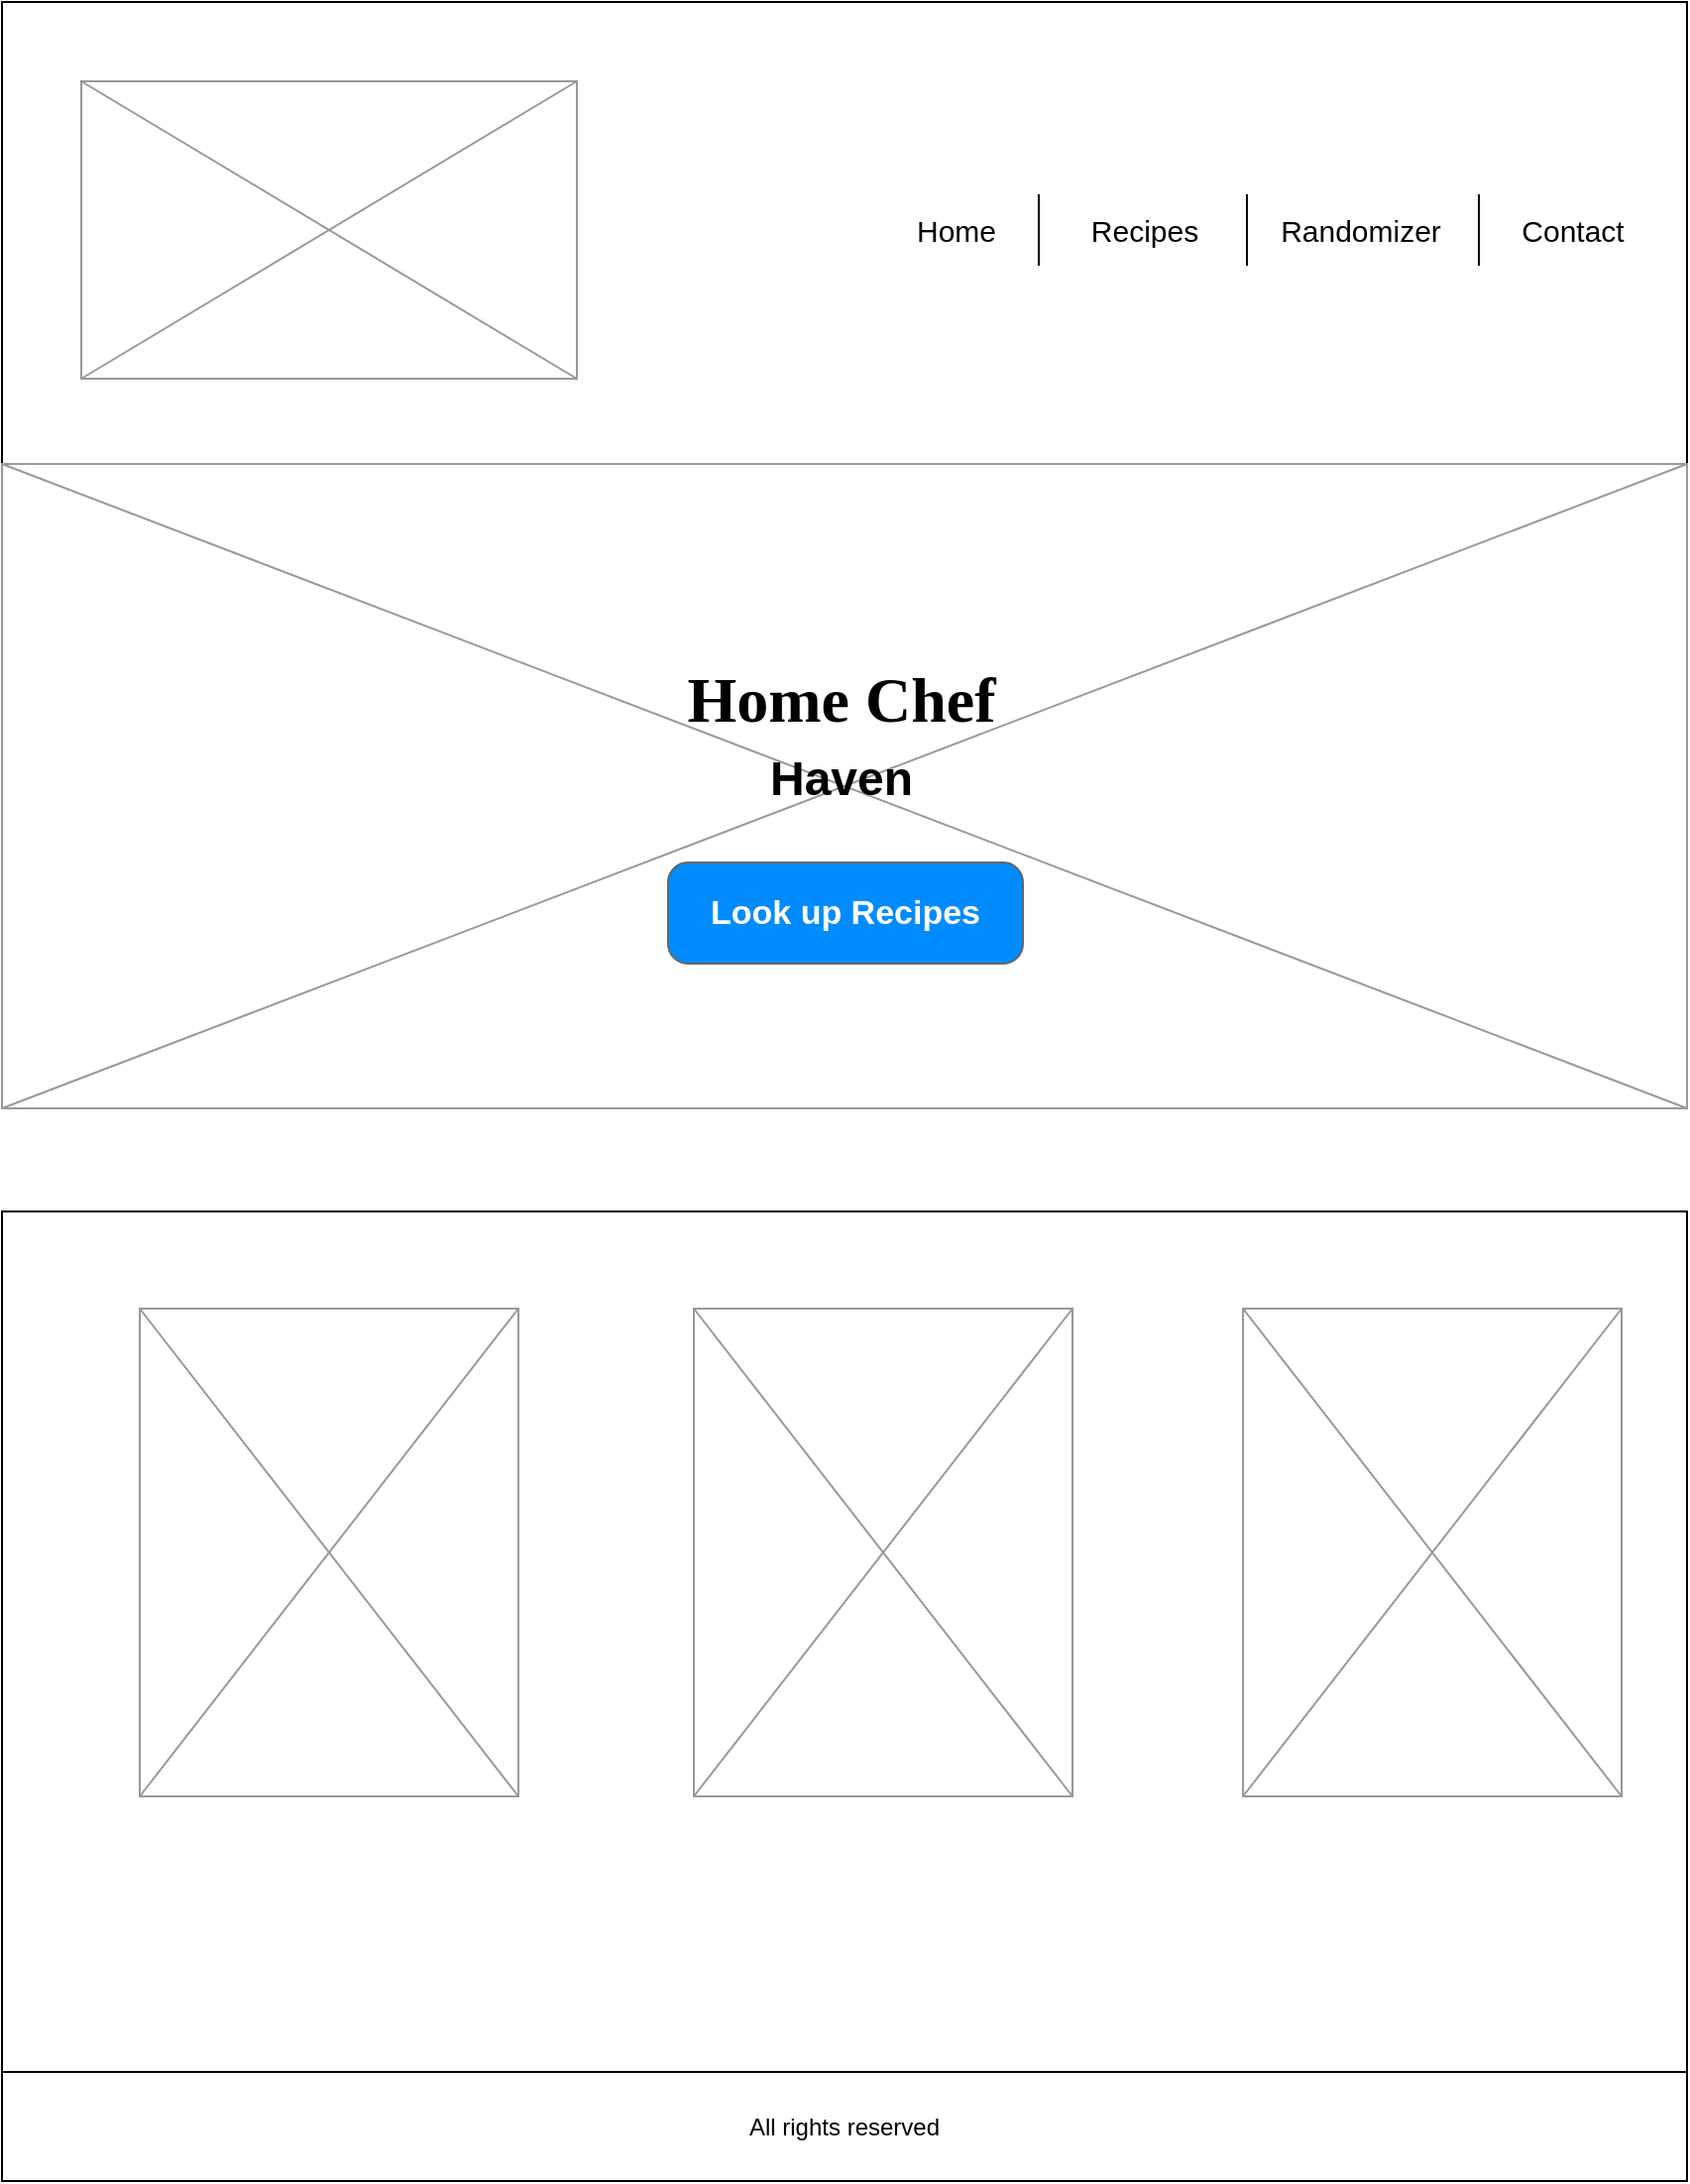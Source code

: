 <mxfile version="24.4.0" type="device">
  <diagram name="Page-1" id="F44n_vsHZMKWY91Ir1mV">
    <mxGraphModel dx="1022" dy="592" grid="0" gridSize="10" guides="1" tooltips="1" connect="1" arrows="1" fold="1" page="1" pageScale="1" pageWidth="850" pageHeight="1100" math="0" shadow="0">
      <root>
        <mxCell id="0" />
        <mxCell id="1" parent="0" />
        <mxCell id="0ayQ4EvFOmIjWNBUdSra-10" value="" style="rounded=0;whiteSpace=wrap;html=1;" vertex="1" parent="1">
          <mxGeometry width="850" height="233" as="geometry" />
        </mxCell>
        <mxCell id="0ayQ4EvFOmIjWNBUdSra-1" value="" style="verticalLabelPosition=bottom;shadow=0;dashed=0;align=center;html=1;verticalAlign=top;strokeWidth=1;shape=mxgraph.mockup.graphics.simpleIcon;strokeColor=#999999;" vertex="1" parent="1">
          <mxGeometry x="40" y="40" width="250" height="150" as="geometry" />
        </mxCell>
        <mxCell id="0ayQ4EvFOmIjWNBUdSra-2" value="&lt;p style=&quot;line-height: 120%; font-size: 15px;&quot;&gt;Home&lt;/p&gt;" style="text;html=1;align=center;verticalAlign=middle;resizable=0;points=[];autosize=1;strokeColor=none;fillColor=none;fontStyle=0;fontSize=15;" vertex="1" parent="1">
          <mxGeometry x="452" y="85" width="58" height="60" as="geometry" />
        </mxCell>
        <mxCell id="0ayQ4EvFOmIjWNBUdSra-4" value="Recipes" style="text;html=1;align=center;verticalAlign=middle;resizable=0;points=[];autosize=1;strokeColor=none;fillColor=none;fontStyle=0;fontSize=15;" vertex="1" parent="1">
          <mxGeometry x="540" y="100" width="72" height="30" as="geometry" />
        </mxCell>
        <mxCell id="0ayQ4EvFOmIjWNBUdSra-5" value="" style="endArrow=none;html=1;rounded=0;" edge="1" parent="1">
          <mxGeometry width="50" height="50" relative="1" as="geometry">
            <mxPoint x="523" y="133" as="sourcePoint" />
            <mxPoint x="523" y="97" as="targetPoint" />
          </mxGeometry>
        </mxCell>
        <mxCell id="0ayQ4EvFOmIjWNBUdSra-6" value="" style="endArrow=none;html=1;rounded=0;" edge="1" parent="1">
          <mxGeometry width="50" height="50" relative="1" as="geometry">
            <mxPoint x="628" y="133" as="sourcePoint" />
            <mxPoint x="628" y="97" as="targetPoint" />
          </mxGeometry>
        </mxCell>
        <mxCell id="0ayQ4EvFOmIjWNBUdSra-7" value="Contact" style="text;html=1;align=center;verticalAlign=middle;resizable=0;points=[];autosize=1;strokeColor=none;fillColor=none;fontStyle=0;fontSize=15;" vertex="1" parent="1">
          <mxGeometry x="757" y="100" width="70" height="30" as="geometry" />
        </mxCell>
        <mxCell id="0ayQ4EvFOmIjWNBUdSra-8" value="" style="endArrow=none;html=1;rounded=0;" edge="1" parent="1">
          <mxGeometry width="50" height="50" relative="1" as="geometry">
            <mxPoint x="745" y="133" as="sourcePoint" />
            <mxPoint x="745" y="97" as="targetPoint" />
          </mxGeometry>
        </mxCell>
        <mxCell id="0ayQ4EvFOmIjWNBUdSra-9" value="Randomizer" style="text;html=1;align=center;verticalAlign=middle;resizable=0;points=[];autosize=1;strokeColor=none;fillColor=none;fontStyle=0;fontSize=15;" vertex="1" parent="1">
          <mxGeometry x="635" y="100" width="99" height="30" as="geometry" />
        </mxCell>
        <mxCell id="0ayQ4EvFOmIjWNBUdSra-12" value="" style="verticalLabelPosition=bottom;shadow=0;dashed=0;align=center;html=1;verticalAlign=top;strokeWidth=1;shape=mxgraph.mockup.graphics.simpleIcon;strokeColor=#999999;" vertex="1" parent="1">
          <mxGeometry y="233" width="850" height="325" as="geometry" />
        </mxCell>
        <mxCell id="0ayQ4EvFOmIjWNBUdSra-13" value="" style="verticalLabelPosition=bottom;shadow=0;dashed=0;align=center;html=1;verticalAlign=top;strokeWidth=1;shape=mxgraph.mockup.graphics.simpleIcon;strokeColor=#999999;" vertex="1" parent="1">
          <mxGeometry x="222" y="706" width="216" height="262" as="geometry" />
        </mxCell>
        <mxCell id="0ayQ4EvFOmIjWNBUdSra-14" value="" style="rounded=0;whiteSpace=wrap;html=1;" vertex="1" parent="1">
          <mxGeometry y="610" width="850" height="434" as="geometry" />
        </mxCell>
        <mxCell id="0ayQ4EvFOmIjWNBUdSra-16" value="Look up Recipes" style="strokeWidth=1;shadow=0;dashed=0;align=center;html=1;shape=mxgraph.mockup.buttons.button;strokeColor=#666666;fontColor=#ffffff;mainText=;buttonStyle=round;fontSize=17;fontStyle=1;fillColor=#008cff;whiteSpace=wrap;" vertex="1" parent="1">
          <mxGeometry x="336" y="434" width="179" height="51" as="geometry" />
        </mxCell>
        <mxCell id="0ayQ4EvFOmIjWNBUdSra-18" value="&lt;span style=&quot;font-size: 32px;&quot;&gt;Home Chef&lt;/span&gt;" style="text;strokeColor=none;fillColor=none;html=1;fontSize=24;fontStyle=1;verticalAlign=middle;align=center;fontFamily=Verdana;" vertex="1" parent="1">
          <mxGeometry x="279.5" y="331" width="287" height="41" as="geometry" />
        </mxCell>
        <mxCell id="0ayQ4EvFOmIjWNBUdSra-19" value="Haven" style="text;strokeColor=none;fillColor=none;html=1;fontSize=24;fontStyle=1;verticalAlign=middle;align=center;" vertex="1" parent="1">
          <mxGeometry x="373" y="372" width="100" height="40" as="geometry" />
        </mxCell>
        <mxCell id="0ayQ4EvFOmIjWNBUdSra-20" value="" style="verticalLabelPosition=bottom;shadow=0;dashed=0;align=center;html=1;verticalAlign=top;strokeWidth=1;shape=mxgraph.mockup.graphics.simpleIcon;strokeColor=#999999;" vertex="1" parent="1">
          <mxGeometry x="69.5" y="659" width="191" height="246" as="geometry" />
        </mxCell>
        <mxCell id="0ayQ4EvFOmIjWNBUdSra-21" value="" style="verticalLabelPosition=bottom;shadow=0;dashed=0;align=center;html=1;verticalAlign=top;strokeWidth=1;shape=mxgraph.mockup.graphics.simpleIcon;strokeColor=#999999;" vertex="1" parent="1">
          <mxGeometry x="349" y="659" width="191" height="246" as="geometry" />
        </mxCell>
        <mxCell id="0ayQ4EvFOmIjWNBUdSra-22" value="" style="verticalLabelPosition=bottom;shadow=0;dashed=0;align=center;html=1;verticalAlign=top;strokeWidth=1;shape=mxgraph.mockup.graphics.simpleIcon;strokeColor=#999999;" vertex="1" parent="1">
          <mxGeometry x="626" y="659" width="191" height="246" as="geometry" />
        </mxCell>
        <mxCell id="0ayQ4EvFOmIjWNBUdSra-23" value="" style="rounded=0;whiteSpace=wrap;html=1;" vertex="1" parent="1">
          <mxGeometry y="1044" width="850" height="55" as="geometry" />
        </mxCell>
        <mxCell id="0ayQ4EvFOmIjWNBUdSra-24" value="All rights reserved" style="text;html=1;align=center;verticalAlign=middle;whiteSpace=wrap;rounded=0;" vertex="1" parent="1">
          <mxGeometry x="345" y="1056.5" width="160" height="30" as="geometry" />
        </mxCell>
      </root>
    </mxGraphModel>
  </diagram>
</mxfile>
